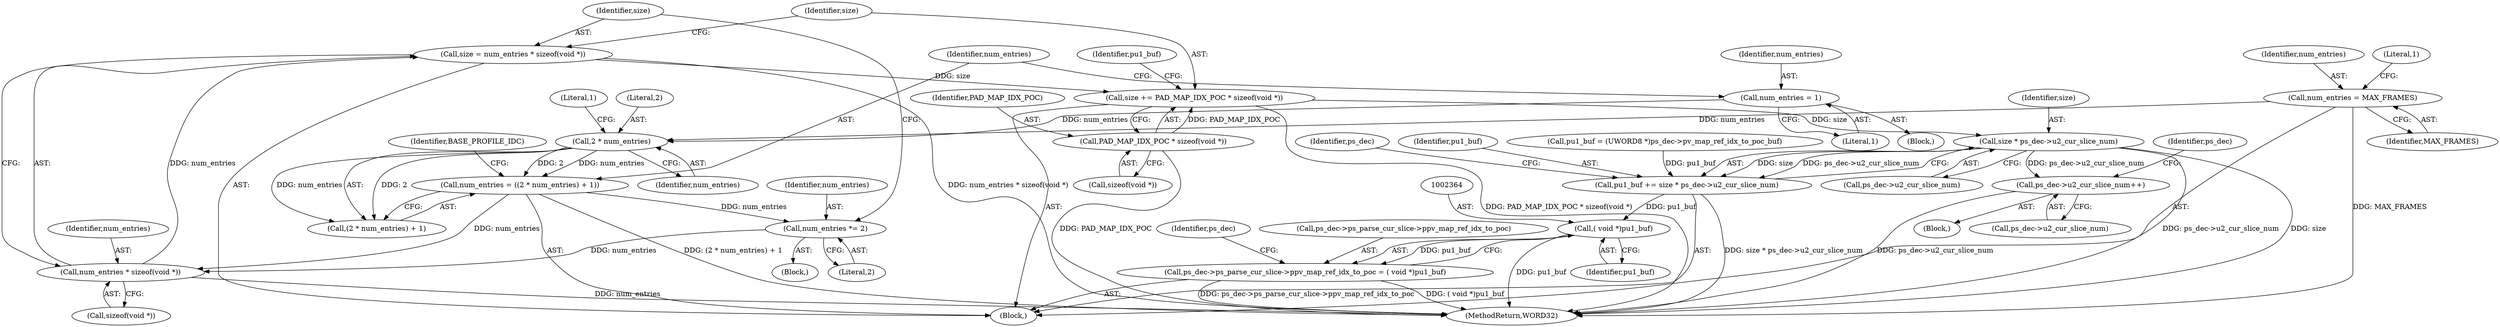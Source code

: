 digraph "1_Android_a78887bcffbc2995cf9ed72e0697acf560875e9e_2@API" {
"1002337" [label="(Call,size += PAD_MAP_IDX_POC * sizeof(void *))"];
"1002339" [label="(Call,PAD_MAP_IDX_POC * sizeof(void *))"];
"1002331" [label="(Call,size = num_entries * sizeof(void *))"];
"1002333" [label="(Call,num_entries * sizeof(void *))"];
"1002328" [label="(Call,num_entries *= 2)"];
"1002312" [label="(Call,num_entries = ((2 * num_entries) + 1))"];
"1002315" [label="(Call,2 * num_entries)"];
"1002309" [label="(Call,num_entries = 1)"];
"1002291" [label="(Call,num_entries = MAX_FRAMES)"];
"1002352" [label="(Call,size * ps_dec->u2_cur_slice_num)"];
"1002350" [label="(Call,pu1_buf += size * ps_dec->u2_cur_slice_num)"];
"1002363" [label="(Call,( void *)pu1_buf)"];
"1002357" [label="(Call,ps_dec->ps_parse_cur_slice->ppv_map_ref_idx_to_poc = ( void *)pu1_buf)"];
"1002509" [label="(Call,ps_dec->u2_cur_slice_num++)"];
"1002291" [label="(Call,num_entries = MAX_FRAMES)"];
"1002297" [label="(Literal,1)"];
"1002337" [label="(Call,size += PAD_MAP_IDX_POC * sizeof(void *))"];
"1002328" [label="(Call,num_entries *= 2)"];
"1002311" [label="(Literal,1)"];
"1002329" [label="(Identifier,num_entries)"];
"1002357" [label="(Call,ps_dec->ps_parse_cur_slice->ppv_map_ref_idx_to_poc = ( void *)pu1_buf)"];
"1002363" [label="(Call,( void *)pu1_buf)"];
"1002515" [label="(Identifier,ps_dec)"];
"1002353" [label="(Identifier,size)"];
"1002321" [label="(Identifier,BASE_PROFILE_IDC)"];
"1002292" [label="(Identifier,num_entries)"];
"1002352" [label="(Call,size * ps_dec->u2_cur_slice_num)"];
"1002510" [label="(Call,ps_dec->u2_cur_slice_num)"];
"1002570" [label="(MethodReturn,WORD32)"];
"1002330" [label="(Literal,2)"];
"1002333" [label="(Call,num_entries * sizeof(void *))"];
"1002334" [label="(Identifier,num_entries)"];
"1002317" [label="(Identifier,num_entries)"];
"1002312" [label="(Call,num_entries = ((2 * num_entries) + 1))"];
"1002350" [label="(Call,pu1_buf += size * ps_dec->u2_cur_slice_num)"];
"1002360" [label="(Identifier,ps_dec)"];
"1002340" [label="(Identifier,PAD_MAP_IDX_POC)"];
"1002344" [label="(Identifier,pu1_buf)"];
"1002332" [label="(Identifier,size)"];
"1002341" [label="(Call,sizeof(void *))"];
"1002509" [label="(Call,ps_dec->u2_cur_slice_num++)"];
"1002315" [label="(Call,2 * num_entries)"];
"1002327" [label="(Block,)"];
"1002310" [label="(Identifier,num_entries)"];
"1002287" [label="(Block,)"];
"1002335" [label="(Call,sizeof(void *))"];
"1002351" [label="(Identifier,pu1_buf)"];
"1002338" [label="(Identifier,size)"];
"1002358" [label="(Call,ps_dec->ps_parse_cur_slice->ppv_map_ref_idx_to_poc)"];
"1000166" [label="(Block,)"];
"1002343" [label="(Call,pu1_buf = (UWORD8 *)ps_dec->pv_map_ref_idx_to_poc_buf)"];
"1002339" [label="(Call,PAD_MAP_IDX_POC * sizeof(void *))"];
"1002313" [label="(Identifier,num_entries)"];
"1002365" [label="(Identifier,pu1_buf)"];
"1002331" [label="(Call,size = num_entries * sizeof(void *))"];
"1002293" [label="(Identifier,MAX_FRAMES)"];
"1002354" [label="(Call,ps_dec->u2_cur_slice_num)"];
"1002314" [label="(Call,(2 * num_entries) + 1)"];
"1002309" [label="(Call,num_entries = 1)"];
"1002368" [label="(Identifier,ps_dec)"];
"1002308" [label="(Block,)"];
"1002316" [label="(Literal,2)"];
"1002318" [label="(Literal,1)"];
"1002337" -> "1002287"  [label="AST: "];
"1002337" -> "1002339"  [label="CFG: "];
"1002338" -> "1002337"  [label="AST: "];
"1002339" -> "1002337"  [label="AST: "];
"1002344" -> "1002337"  [label="CFG: "];
"1002337" -> "1002570"  [label="DDG: PAD_MAP_IDX_POC * sizeof(void *)"];
"1002339" -> "1002337"  [label="DDG: PAD_MAP_IDX_POC"];
"1002331" -> "1002337"  [label="DDG: size"];
"1002337" -> "1002352"  [label="DDG: size"];
"1002339" -> "1002341"  [label="CFG: "];
"1002340" -> "1002339"  [label="AST: "];
"1002341" -> "1002339"  [label="AST: "];
"1002339" -> "1002570"  [label="DDG: PAD_MAP_IDX_POC"];
"1002331" -> "1002287"  [label="AST: "];
"1002331" -> "1002333"  [label="CFG: "];
"1002332" -> "1002331"  [label="AST: "];
"1002333" -> "1002331"  [label="AST: "];
"1002338" -> "1002331"  [label="CFG: "];
"1002331" -> "1002570"  [label="DDG: num_entries * sizeof(void *)"];
"1002333" -> "1002331"  [label="DDG: num_entries"];
"1002333" -> "1002335"  [label="CFG: "];
"1002334" -> "1002333"  [label="AST: "];
"1002335" -> "1002333"  [label="AST: "];
"1002333" -> "1002570"  [label="DDG: num_entries"];
"1002328" -> "1002333"  [label="DDG: num_entries"];
"1002312" -> "1002333"  [label="DDG: num_entries"];
"1002328" -> "1002327"  [label="AST: "];
"1002328" -> "1002330"  [label="CFG: "];
"1002329" -> "1002328"  [label="AST: "];
"1002330" -> "1002328"  [label="AST: "];
"1002332" -> "1002328"  [label="CFG: "];
"1002312" -> "1002328"  [label="DDG: num_entries"];
"1002312" -> "1002287"  [label="AST: "];
"1002312" -> "1002314"  [label="CFG: "];
"1002313" -> "1002312"  [label="AST: "];
"1002314" -> "1002312"  [label="AST: "];
"1002321" -> "1002312"  [label="CFG: "];
"1002312" -> "1002570"  [label="DDG: (2 * num_entries) + 1"];
"1002315" -> "1002312"  [label="DDG: 2"];
"1002315" -> "1002312"  [label="DDG: num_entries"];
"1002315" -> "1002314"  [label="AST: "];
"1002315" -> "1002317"  [label="CFG: "];
"1002316" -> "1002315"  [label="AST: "];
"1002317" -> "1002315"  [label="AST: "];
"1002318" -> "1002315"  [label="CFG: "];
"1002315" -> "1002314"  [label="DDG: 2"];
"1002315" -> "1002314"  [label="DDG: num_entries"];
"1002309" -> "1002315"  [label="DDG: num_entries"];
"1002291" -> "1002315"  [label="DDG: num_entries"];
"1002309" -> "1002308"  [label="AST: "];
"1002309" -> "1002311"  [label="CFG: "];
"1002310" -> "1002309"  [label="AST: "];
"1002311" -> "1002309"  [label="AST: "];
"1002313" -> "1002309"  [label="CFG: "];
"1002291" -> "1002287"  [label="AST: "];
"1002291" -> "1002293"  [label="CFG: "];
"1002292" -> "1002291"  [label="AST: "];
"1002293" -> "1002291"  [label="AST: "];
"1002297" -> "1002291"  [label="CFG: "];
"1002291" -> "1002570"  [label="DDG: MAX_FRAMES"];
"1002352" -> "1002350"  [label="AST: "];
"1002352" -> "1002354"  [label="CFG: "];
"1002353" -> "1002352"  [label="AST: "];
"1002354" -> "1002352"  [label="AST: "];
"1002350" -> "1002352"  [label="CFG: "];
"1002352" -> "1002570"  [label="DDG: ps_dec->u2_cur_slice_num"];
"1002352" -> "1002570"  [label="DDG: size"];
"1002352" -> "1002350"  [label="DDG: size"];
"1002352" -> "1002350"  [label="DDG: ps_dec->u2_cur_slice_num"];
"1002352" -> "1002509"  [label="DDG: ps_dec->u2_cur_slice_num"];
"1002350" -> "1002287"  [label="AST: "];
"1002351" -> "1002350"  [label="AST: "];
"1002360" -> "1002350"  [label="CFG: "];
"1002350" -> "1002570"  [label="DDG: size * ps_dec->u2_cur_slice_num"];
"1002343" -> "1002350"  [label="DDG: pu1_buf"];
"1002350" -> "1002363"  [label="DDG: pu1_buf"];
"1002363" -> "1002357"  [label="AST: "];
"1002363" -> "1002365"  [label="CFG: "];
"1002364" -> "1002363"  [label="AST: "];
"1002365" -> "1002363"  [label="AST: "];
"1002357" -> "1002363"  [label="CFG: "];
"1002363" -> "1002570"  [label="DDG: pu1_buf"];
"1002363" -> "1002357"  [label="DDG: pu1_buf"];
"1002357" -> "1002287"  [label="AST: "];
"1002358" -> "1002357"  [label="AST: "];
"1002368" -> "1002357"  [label="CFG: "];
"1002357" -> "1002570"  [label="DDG: ps_dec->ps_parse_cur_slice->ppv_map_ref_idx_to_poc"];
"1002357" -> "1002570"  [label="DDG: ( void *)pu1_buf"];
"1002509" -> "1000166"  [label="AST: "];
"1002509" -> "1002510"  [label="CFG: "];
"1002510" -> "1002509"  [label="AST: "];
"1002515" -> "1002509"  [label="CFG: "];
"1002509" -> "1002570"  [label="DDG: ps_dec->u2_cur_slice_num"];
}
